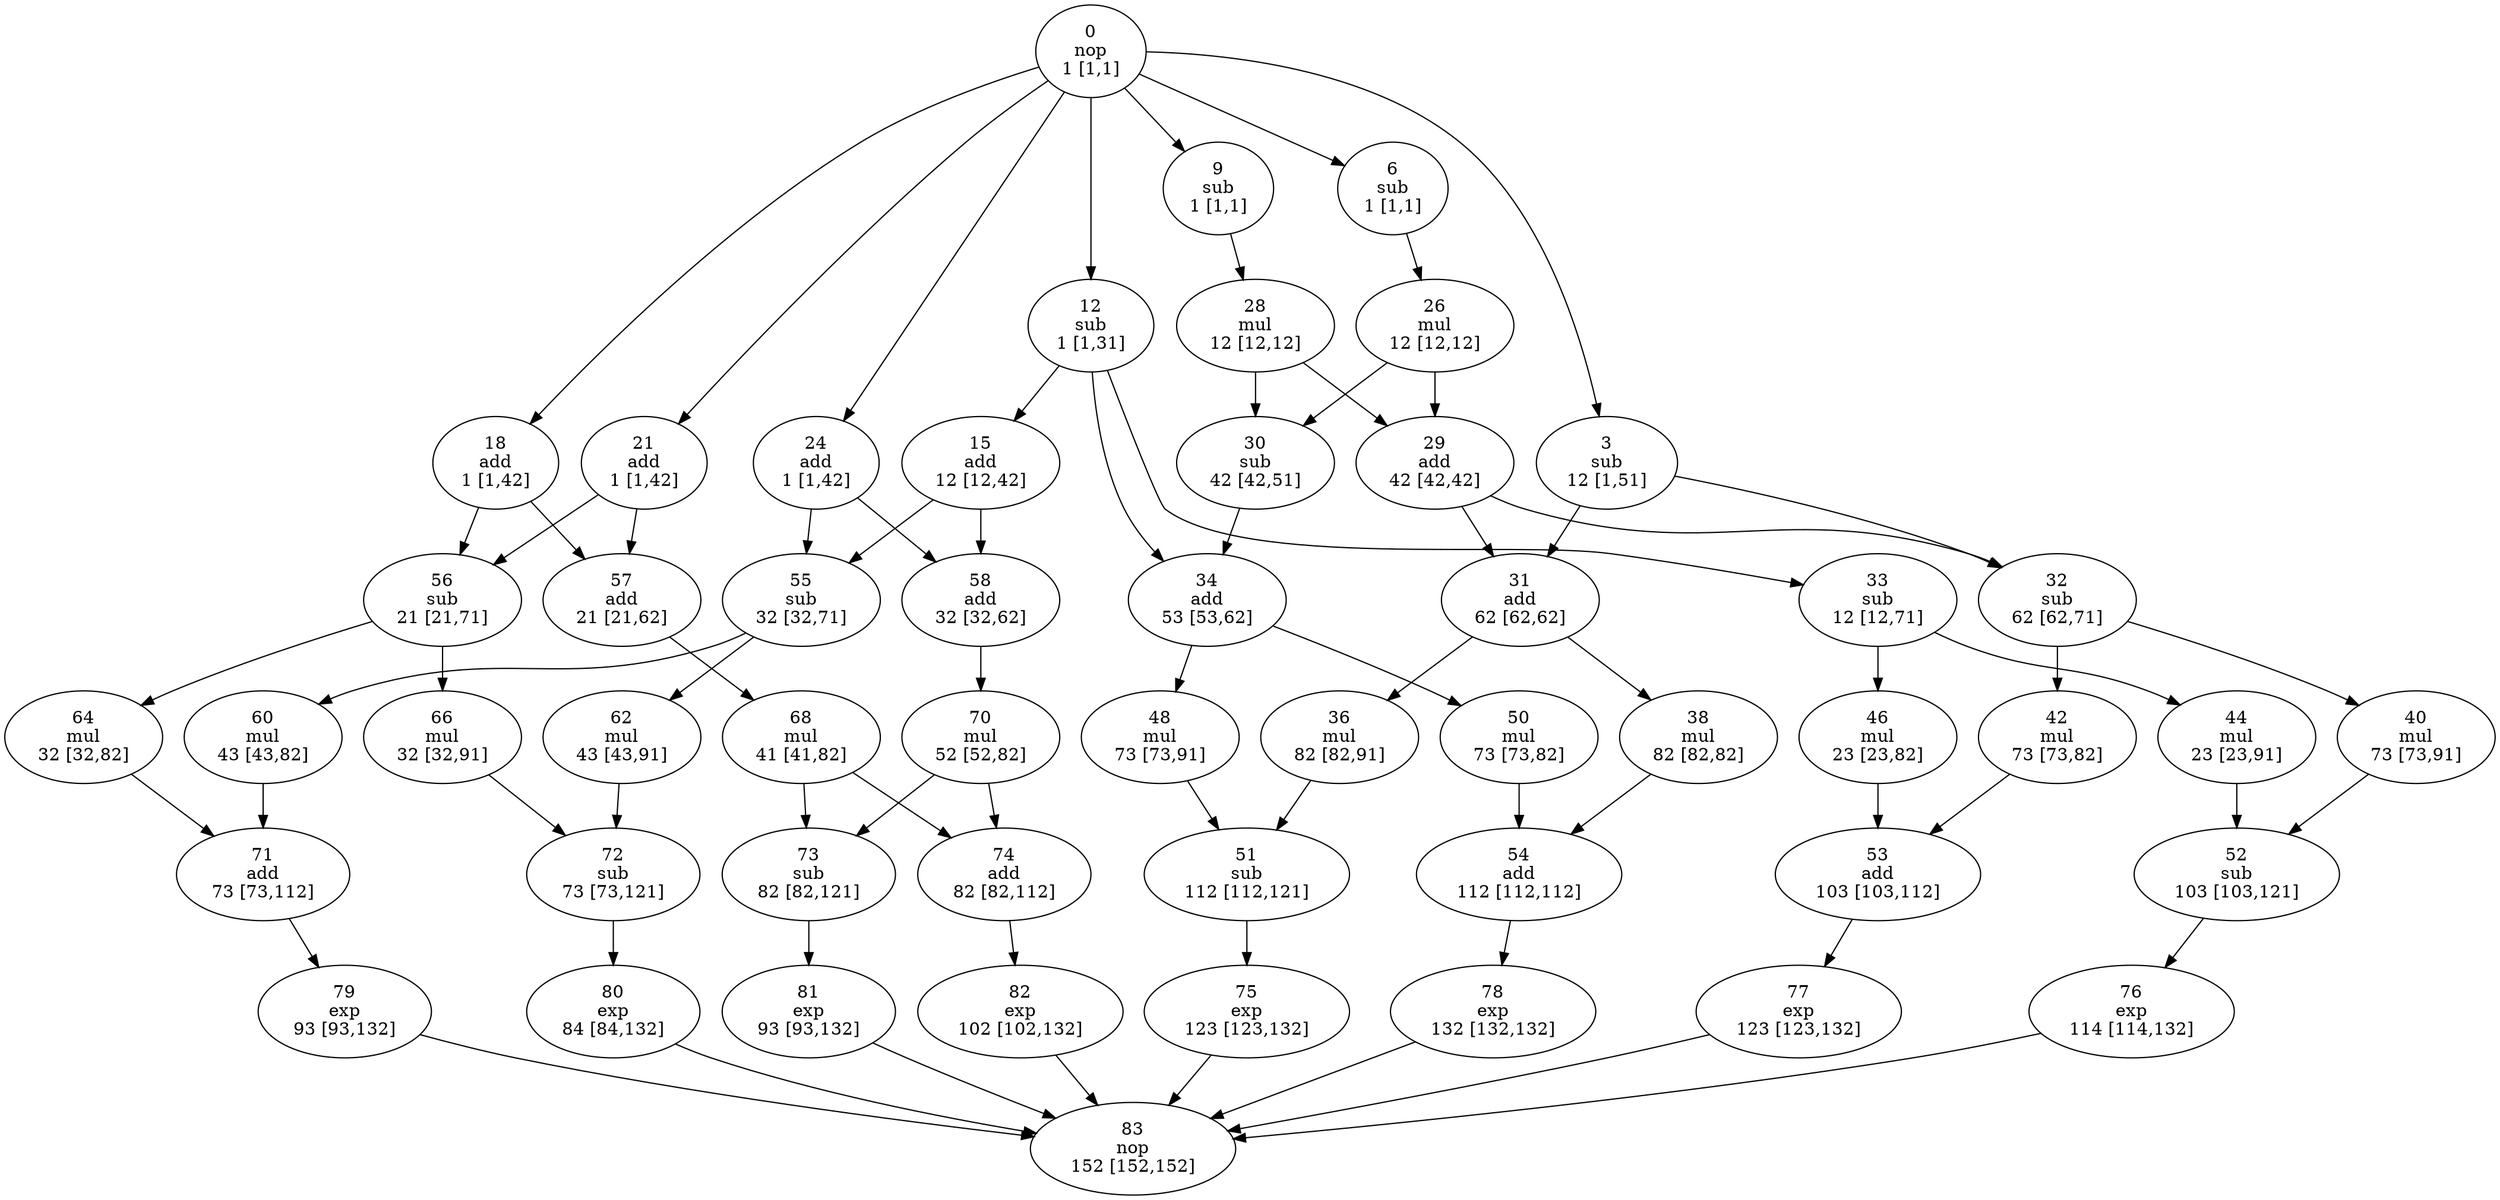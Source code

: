 strict digraph "cosine2" {
node [fontcolor=black, style=empty];

56 [delay=11, tl=71, area=2, time_step=21, mobility=50, ts=21, label="56\nsub\n21 [21,71]"];
54 [delay=20, tl=112, area=2, time_step=112, mobility=0, ts=112, label="54\nadd\n112 [112,112]"];
42 [delay=30, tl=82, area=17, time_step=73, mobility=9, ts=73, label="42\nmul\n73 [73,82]"];
60 [delay=30, tl=82, area=17, time_step=43, mobility=39, ts=43, label="60\nmul\n43 [43,82]"];
62 [delay=30, tl=91, area=17, time_step=43, mobility=48, ts=43, label="62\nmul\n43 [43,91]"];
64 [delay=30, tl=82, area=17, time_step=32, mobility=50, ts=32, label="64\nmul\n32 [32,82]"];
66 [delay=30, tl=91, area=17, time_step=32, mobility=59, ts=32, label="66\nmul\n32 [32,91]"];
68 [delay=30, tl=82, area=17, time_step=41, mobility=41, ts=41, label="68\nmul\n41 [41,82]"];
83 [delay=0, tl=152, area=0, time_step=152, mobility=0, ts=152, label="83\nnop\n152 [152,152]"];
80 [delay=20, tl=132, area=2, time_step=84, mobility=48, ts=84, label="80\nexp\n84 [84,132]"];
81 [delay=20, tl=132, area=2, time_step=93, mobility=39, ts=93, label="81\nexp\n93 [93,132]"];
53 [delay=20, tl=112, area=2, time_step=103, mobility=9, ts=103, label="53\nadd\n103 [103,112]"];
24 [delay=20, tl=42, area=2, time_step=1, mobility=41, ts=1, label="24\nadd\n1 [1,42]"];
26 [delay=30, tl=12, area=17, time_step=12, mobility=0, ts=12, label="26\nmul\n12 [12,12]"];
21 [delay=20, tl=42, area=2, time_step=1, mobility=41, ts=1, label="21\nadd\n1 [1,42]"];
48 [delay=30, tl=91, area=17, time_step=73, mobility=18, ts=73, label="48\nmul\n73 [73,91]"];
0 [delay=0, tl=1, area=0, time_step=1, mobility=0, ts=1, label="0\nnop\n1 [1,1]"];
46 [delay=30, tl=82, area=17, time_step=23, mobility=59, ts=23, label="46\nmul\n23 [23,82]"];
44 [delay=30, tl=91, area=17, time_step=23, mobility=68, ts=23, label="44\nmul\n23 [23,91]"];
28 [delay=30, tl=12, area=17, time_step=12, mobility=0, ts=12, label="28\nmul\n12 [12,12]"];
29 [delay=20, tl=42, area=2, time_step=42, mobility=0, ts=42, label="29\nadd\n42 [42,42]"];
40 [delay=30, tl=91, area=17, time_step=73, mobility=18, ts=73, label="40\nmul\n73 [73,91]"];
82 [delay=20, tl=132, area=2, time_step=102, mobility=30, ts=102, label="82\nexp\n102 [102,132]"];
3 [delay=11, tl=51, area=2, time_step=12, mobility=50, ts=1, label="3\nsub\n12 [1,51]"];
6 [delay=11, tl=1, area=2, time_step=1, mobility=0, ts=1, label="6\nsub\n1 [1,1]"];
9 [delay=11, tl=1, area=2, time_step=1, mobility=0, ts=1, label="9\nsub\n1 [1,1]"];
52 [delay=11, tl=121, area=2, time_step=103, mobility=18, ts=103, label="52\nsub\n103 [103,121]"];
77 [delay=20, tl=132, area=2, time_step=123, mobility=9, ts=123, label="77\nexp\n123 [123,132]"];
76 [delay=20, tl=132, area=2, time_step=114, mobility=18, ts=114, label="76\nexp\n114 [114,132]"];
75 [delay=20, tl=132, area=2, time_step=123, mobility=9, ts=123, label="75\nexp\n123 [123,132]"];
38 [delay=30, tl=82, area=17, time_step=82, mobility=0, ts=82, label="38\nmul\n82 [82,82]"];
73 [delay=11, tl=121, area=2, time_step=82, mobility=39, ts=82, label="73\nsub\n82 [82,121]"];
72 [delay=11, tl=121, area=2, time_step=73, mobility=48, ts=73, label="72\nsub\n73 [73,121]"];
71 [delay=20, tl=112, area=2, time_step=73, mobility=39, ts=73, label="71\nadd\n73 [73,112]"];
70 [delay=30, tl=82, area=17, time_step=52, mobility=30, ts=52, label="70\nmul\n52 [52,82]"];
79 [delay=20, tl=132, area=2, time_step=93, mobility=39, ts=93, label="79\nexp\n93 [93,132]"];
78 [delay=20, tl=132, area=2, time_step=132, mobility=0, ts=132, label="78\nexp\n132 [132,132]"];
12 [delay=11, tl=31, area=2, time_step=1, mobility=30, ts=1, label="12\nsub\n1 [1,31]"];
15 [delay=20, tl=42, area=2, time_step=12, mobility=30, ts=12, label="15\nadd\n12 [12,42]"];
58 [delay=20, tl=62, area=2, time_step=32, mobility=30, ts=32, label="58\nadd\n32 [32,62]"];
18 [delay=20, tl=42, area=2, time_step=1, mobility=41, ts=1, label="18\nadd\n1 [1,42]"];
31 [delay=20, tl=62, area=2, time_step=62, mobility=0, ts=62, label="31\nadd\n62 [62,62]"];
30 [delay=11, tl=51, area=2, time_step=42, mobility=9, ts=42, label="30\nsub\n42 [42,51]"];
51 [delay=11, tl=121, area=2, time_step=112, mobility=9, ts=112, label="51\nsub\n112 [112,121]"];
36 [delay=30, tl=91, area=17, time_step=82, mobility=9, ts=82, label="36\nmul\n82 [82,91]"];
34 [delay=20, tl=62, area=2, time_step=53, mobility=9, ts=53, label="34\nadd\n53 [53,62]"];
33 [delay=11, tl=71, area=2, time_step=12, mobility=59, ts=12, label="33\nsub\n12 [12,71]"];
55 [delay=11, tl=71, area=2, time_step=32, mobility=39, ts=32, label="55\nsub\n32 [32,71]"];
74 [delay=20, tl=112, area=2, time_step=82, mobility=30, ts=82, label="74\nadd\n82 [82,112]"];
32 [delay=11, tl=71, area=2, time_step=62, mobility=9, ts=62, label="32\nsub\n62 [62,71]"];
57 [delay=20, tl=62, area=2, time_step=21, mobility=41, ts=21, label="57\nadd\n21 [21,62]"];
50 [delay=30, tl=82, area=17, time_step=73, mobility=9, ts=73, label="50\nmul\n73 [73,82]"];
56 -> 64  [name=71];
56 -> 66  [name=70];
54 -> 78  [name=67];
42 -> 53  [name=55];
60 -> 71  [name=75];
62 -> 72  [name=77];
64 -> 71  [name=79];
66 -> 72  [name=81];
68 -> 74  [name=84];
68 -> 73  [name=83];
80 -> 83;
81 -> 83;
53 -> 77  [name=66];
24 -> 55  [name=29];
24 -> 58  [name=30];
26 -> 30  [name=32];
26 -> 29  [name=33];
21 -> 57  [name=25];
21 -> 56  [name=26];
48 -> 51  [name=61];
0 -> 24;
0 -> 12;
0 -> 21;
0 -> 18;
0 -> 3;
0 -> 6;
0 -> 9;
46 -> 53  [name=59];
44 -> 52  [name=57];
28 -> 30  [name=35];
28 -> 29  [name=36];
29 -> 32  [name=38];
29 -> 31  [name=37];
40 -> 52  [name=53];
82 -> 83;
3 -> 32  [name=4];
3 -> 31  [name=3];
6 -> 26  [name=7];
9 -> 28  [name=10];
52 -> 76  [name=65];
77 -> 83;
76 -> 83;
75 -> 83;
38 -> 54  [name=51];
73 -> 81  [name=90];
72 -> 80  [name=89];
71 -> 79  [name=88];
70 -> 74  [name=87];
70 -> 73  [name=86];
79 -> 83;
78 -> 83;
12 -> 33  [name=14];
12 -> 15  [name=15];
12 -> 34  [name=13];
15 -> 55  [name=17];
15 -> 58  [name=18];
58 -> 70  [name=73];
18 -> 57  [name=21];
18 -> 56  [name=22];
31 -> 38  [name=41];
31 -> 36  [name=40];
30 -> 34  [name=39];
51 -> 75  [name=64];
36 -> 51  [name=49];
34 -> 50  [name=47];
34 -> 48  [name=46];
33 -> 46  [name=45];
33 -> 44  [name=44];
55 -> 60  [name=68];
55 -> 62  [name=69];
74 -> 82  [name=91];
32 -> 42  [name=43];
32 -> 40  [name=42];
57 -> 68  [name=72];
50 -> 54  [name=63];
}
